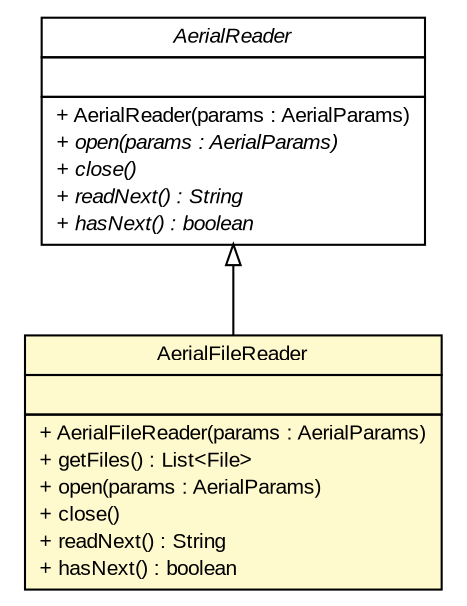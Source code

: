 #!/usr/local/bin/dot
#
# Class diagram 
# Generated by UMLGraph version R5_6 (http://www.umlgraph.org/)
#

digraph G {
	edge [fontname="arial",fontsize=10,labelfontname="arial",labelfontsize=10];
	node [fontname="arial",fontsize=10,shape=plaintext];
	nodesep=0.25;
	ranksep=0.5;
	// com.github.mkolisnyk.aerial.AerialReader
	c938 [label=<<table title="com.github.mkolisnyk.aerial.AerialReader" border="0" cellborder="1" cellspacing="0" cellpadding="2" port="p" href="../AerialReader.html">
		<tr><td><table border="0" cellspacing="0" cellpadding="1">
<tr><td align="center" balign="center"><font face="arial italic"> AerialReader </font></td></tr>
		</table></td></tr>
		<tr><td><table border="0" cellspacing="0" cellpadding="1">
<tr><td align="left" balign="left">  </td></tr>
		</table></td></tr>
		<tr><td><table border="0" cellspacing="0" cellpadding="1">
<tr><td align="left" balign="left"> + AerialReader(params : AerialParams) </td></tr>
<tr><td align="left" balign="left"><font face="arial italic" point-size="10.0"> + open(params : AerialParams) </font></td></tr>
<tr><td align="left" balign="left"><font face="arial italic" point-size="10.0"> + close() </font></td></tr>
<tr><td align="left" balign="left"><font face="arial italic" point-size="10.0"> + readNext() : String </font></td></tr>
<tr><td align="left" balign="left"><font face="arial italic" point-size="10.0"> + hasNext() : boolean </font></td></tr>
		</table></td></tr>
		</table>>, URL="../AerialReader.html", fontname="arial", fontcolor="black", fontsize=10.0];
	// com.github.mkolisnyk.aerial.readers.AerialFileReader
	c979 [label=<<table title="com.github.mkolisnyk.aerial.readers.AerialFileReader" border="0" cellborder="1" cellspacing="0" cellpadding="2" port="p" bgcolor="lemonChiffon" href="./AerialFileReader.html">
		<tr><td><table border="0" cellspacing="0" cellpadding="1">
<tr><td align="center" balign="center"> AerialFileReader </td></tr>
		</table></td></tr>
		<tr><td><table border="0" cellspacing="0" cellpadding="1">
<tr><td align="left" balign="left">  </td></tr>
		</table></td></tr>
		<tr><td><table border="0" cellspacing="0" cellpadding="1">
<tr><td align="left" balign="left"> + AerialFileReader(params : AerialParams) </td></tr>
<tr><td align="left" balign="left"> + getFiles() : List&lt;File&gt; </td></tr>
<tr><td align="left" balign="left"> + open(params : AerialParams) </td></tr>
<tr><td align="left" balign="left"> + close() </td></tr>
<tr><td align="left" balign="left"> + readNext() : String </td></tr>
<tr><td align="left" balign="left"> + hasNext() : boolean </td></tr>
		</table></td></tr>
		</table>>, URL="./AerialFileReader.html", fontname="arial", fontcolor="black", fontsize=10.0];
	//com.github.mkolisnyk.aerial.readers.AerialFileReader extends com.github.mkolisnyk.aerial.AerialReader
	c938:p -> c979:p [dir=back,arrowtail=empty];
}


